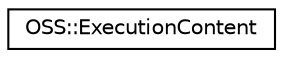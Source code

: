digraph "类继承关系图"
{
  edge [fontname="Helvetica",fontsize="10",labelfontname="Helvetica",labelfontsize="10"];
  node [fontname="Helvetica",fontsize="10",shape=record];
  rankdir="LR";
  Node1 [label="OSS::ExecutionContent",height=0.2,width=0.4,color="black", fillcolor="white", style="filled",URL="$class_o_s_s_1_1_execution_content.html"];
}
